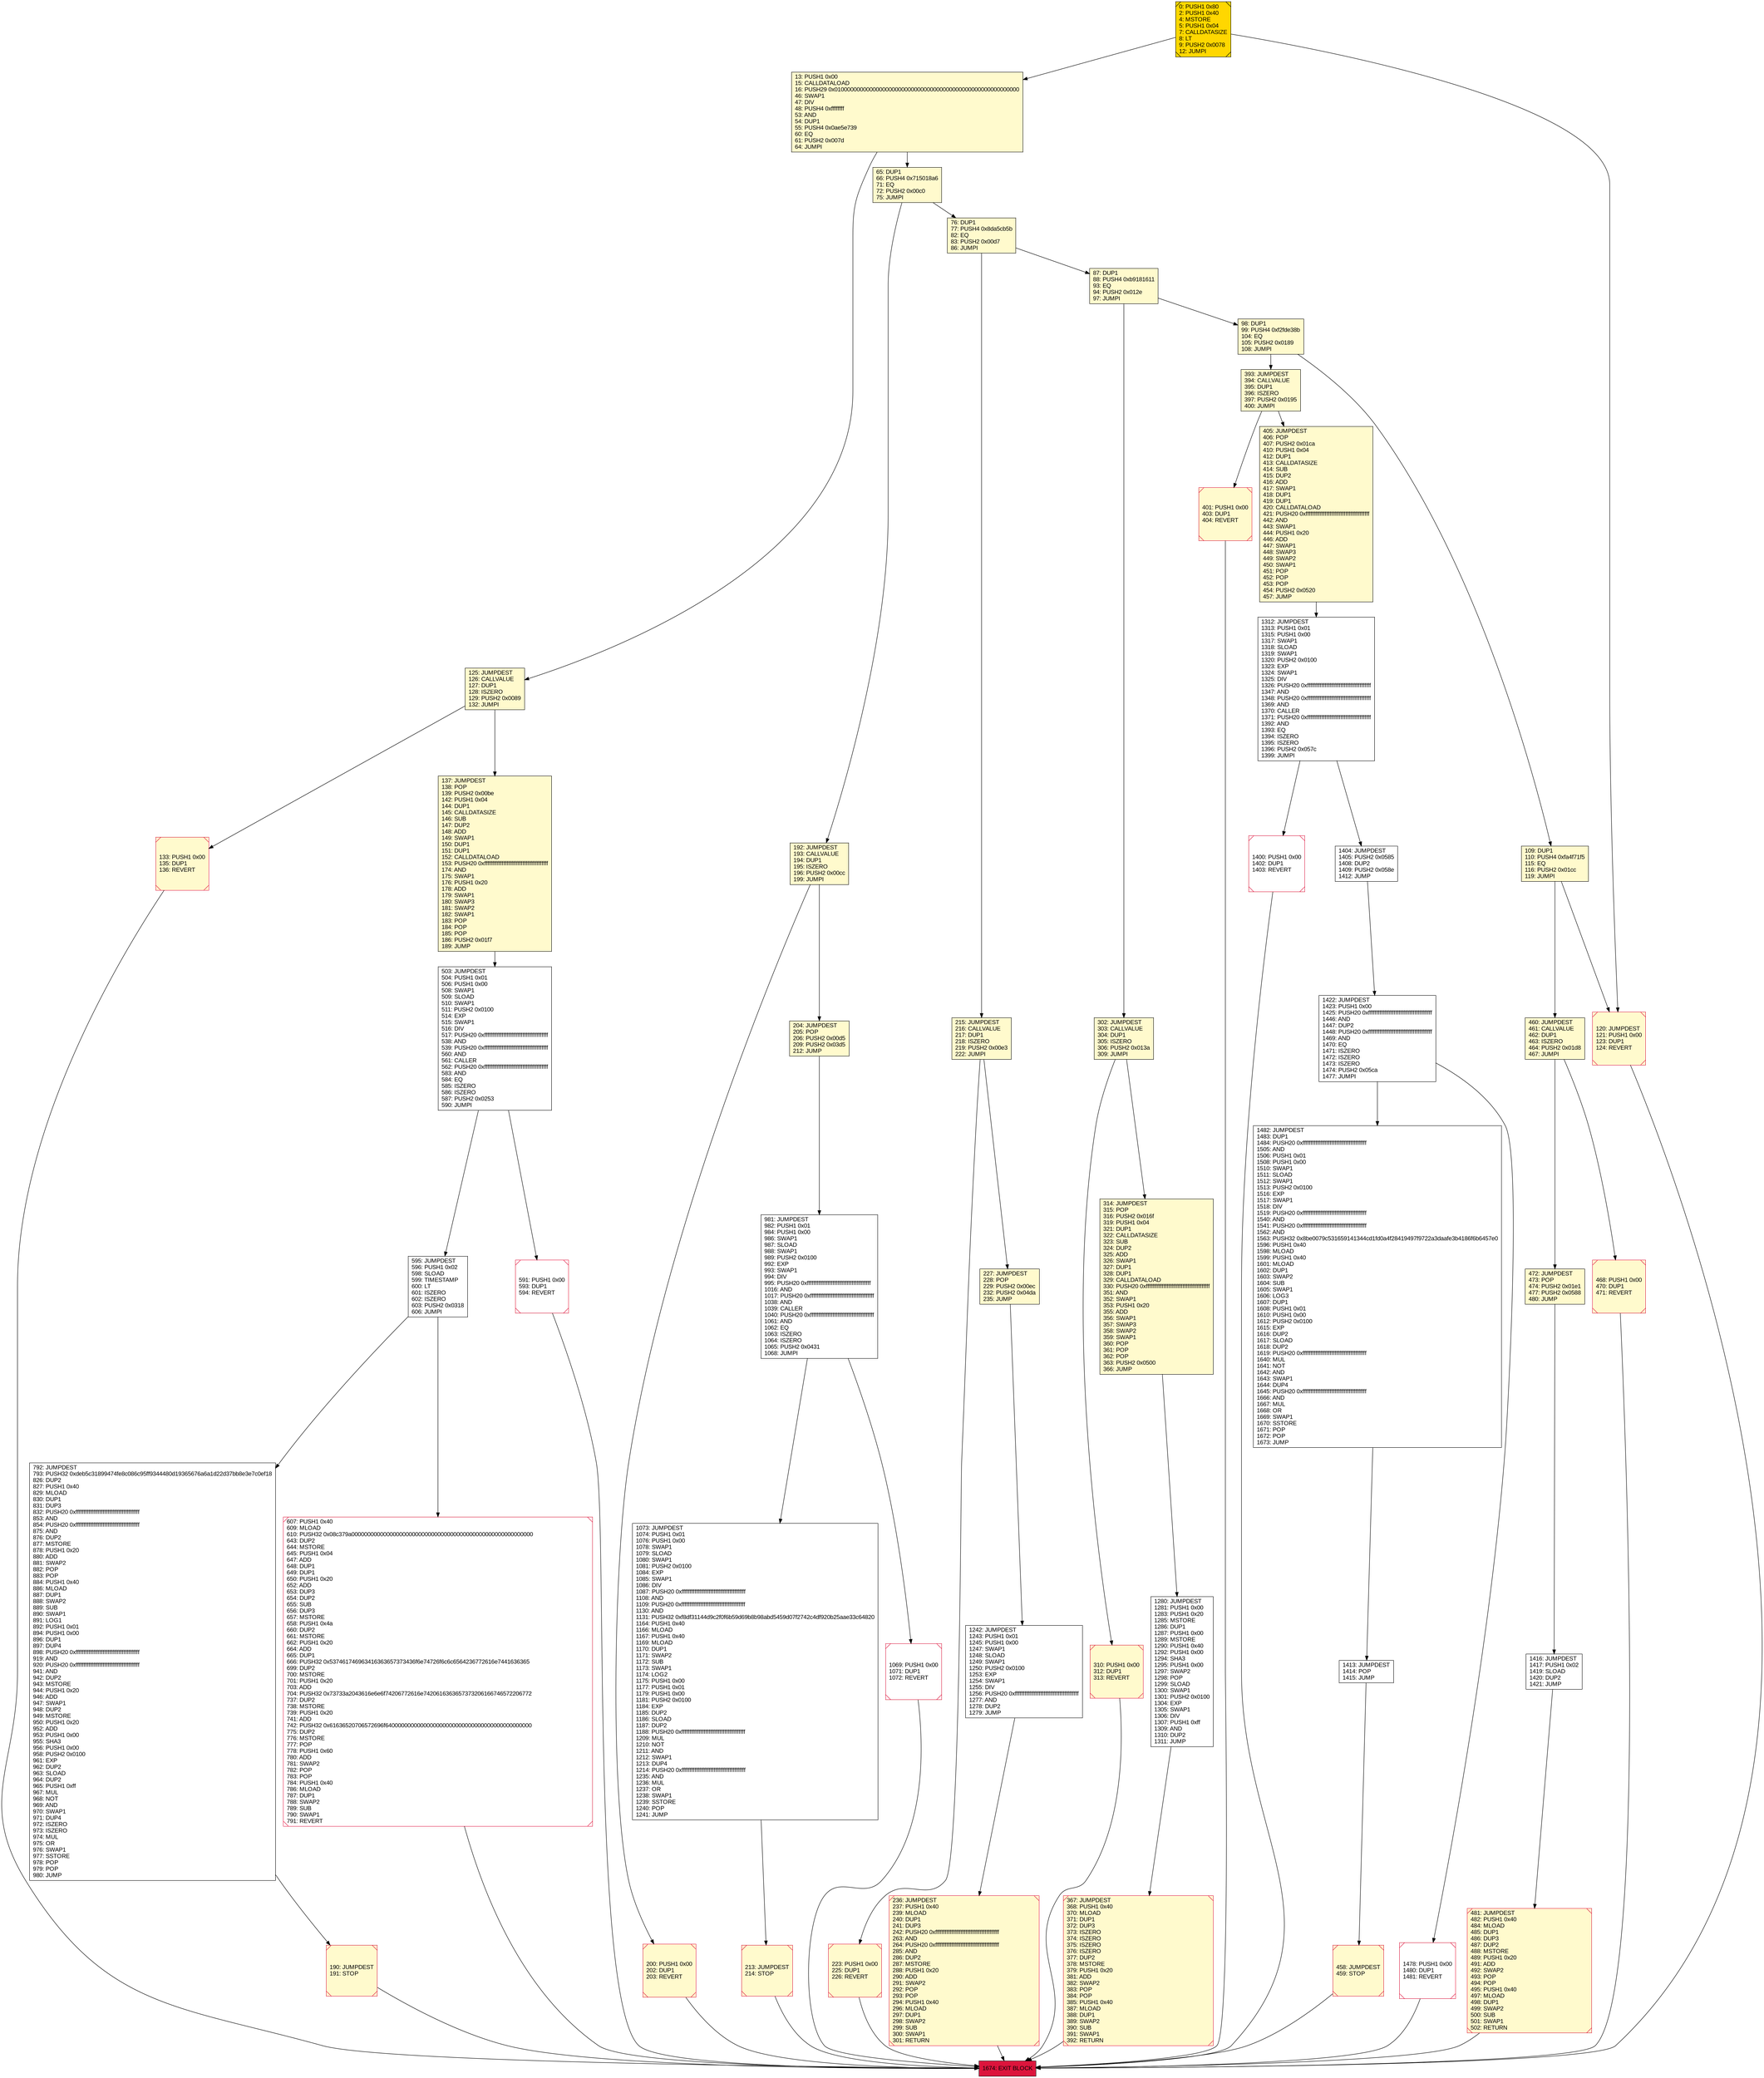 digraph G {
bgcolor=transparent rankdir=UD;
node [shape=box style=filled color=black fillcolor=white fontname=arial fontcolor=black];
792 [label="792: JUMPDEST\l793: PUSH32 0xdeb5c31899474fe8c086c95ff9344480d19365676a6a1d22d37bb8e3e7c0ef18\l826: DUP2\l827: PUSH1 0x40\l829: MLOAD\l830: DUP1\l831: DUP3\l832: PUSH20 0xffffffffffffffffffffffffffffffffffffffff\l853: AND\l854: PUSH20 0xffffffffffffffffffffffffffffffffffffffff\l875: AND\l876: DUP2\l877: MSTORE\l878: PUSH1 0x20\l880: ADD\l881: SWAP2\l882: POP\l883: POP\l884: PUSH1 0x40\l886: MLOAD\l887: DUP1\l888: SWAP2\l889: SUB\l890: SWAP1\l891: LOG1\l892: PUSH1 0x01\l894: PUSH1 0x00\l896: DUP1\l897: DUP4\l898: PUSH20 0xffffffffffffffffffffffffffffffffffffffff\l919: AND\l920: PUSH20 0xffffffffffffffffffffffffffffffffffffffff\l941: AND\l942: DUP2\l943: MSTORE\l944: PUSH1 0x20\l946: ADD\l947: SWAP1\l948: DUP2\l949: MSTORE\l950: PUSH1 0x20\l952: ADD\l953: PUSH1 0x00\l955: SHA3\l956: PUSH1 0x00\l958: PUSH2 0x0100\l961: EXP\l962: DUP2\l963: SLOAD\l964: DUP2\l965: PUSH1 0xff\l967: MUL\l968: NOT\l969: AND\l970: SWAP1\l971: DUP4\l972: ISZERO\l973: ISZERO\l974: MUL\l975: OR\l976: SWAP1\l977: SSTORE\l978: POP\l979: POP\l980: JUMP\l" ];
215 [label="215: JUMPDEST\l216: CALLVALUE\l217: DUP1\l218: ISZERO\l219: PUSH2 0x00e3\l222: JUMPI\l" fillcolor=lemonchiffon ];
192 [label="192: JUMPDEST\l193: CALLVALUE\l194: DUP1\l195: ISZERO\l196: PUSH2 0x00cc\l199: JUMPI\l" fillcolor=lemonchiffon ];
1280 [label="1280: JUMPDEST\l1281: PUSH1 0x00\l1283: PUSH1 0x20\l1285: MSTORE\l1286: DUP1\l1287: PUSH1 0x00\l1289: MSTORE\l1290: PUSH1 0x40\l1292: PUSH1 0x00\l1294: SHA3\l1295: PUSH1 0x00\l1297: SWAP2\l1298: POP\l1299: SLOAD\l1300: SWAP1\l1301: PUSH2 0x0100\l1304: EXP\l1305: SWAP1\l1306: DIV\l1307: PUSH1 0xff\l1309: AND\l1310: DUP2\l1311: JUMP\l" ];
1674 [label="1674: EXIT BLOCK\l" fillcolor=crimson ];
1069 [label="1069: PUSH1 0x00\l1071: DUP1\l1072: REVERT\l" shape=Msquare color=crimson ];
310 [label="310: PUSH1 0x00\l312: DUP1\l313: REVERT\l" fillcolor=lemonchiffon shape=Msquare color=crimson ];
405 [label="405: JUMPDEST\l406: POP\l407: PUSH2 0x01ca\l410: PUSH1 0x04\l412: DUP1\l413: CALLDATASIZE\l414: SUB\l415: DUP2\l416: ADD\l417: SWAP1\l418: DUP1\l419: DUP1\l420: CALLDATALOAD\l421: PUSH20 0xffffffffffffffffffffffffffffffffffffffff\l442: AND\l443: SWAP1\l444: PUSH1 0x20\l446: ADD\l447: SWAP1\l448: SWAP3\l449: SWAP2\l450: SWAP1\l451: POP\l452: POP\l453: POP\l454: PUSH2 0x0520\l457: JUMP\l" fillcolor=lemonchiffon ];
302 [label="302: JUMPDEST\l303: CALLVALUE\l304: DUP1\l305: ISZERO\l306: PUSH2 0x013a\l309: JUMPI\l" fillcolor=lemonchiffon ];
314 [label="314: JUMPDEST\l315: POP\l316: PUSH2 0x016f\l319: PUSH1 0x04\l321: DUP1\l322: CALLDATASIZE\l323: SUB\l324: DUP2\l325: ADD\l326: SWAP1\l327: DUP1\l328: DUP1\l329: CALLDATALOAD\l330: PUSH20 0xffffffffffffffffffffffffffffffffffffffff\l351: AND\l352: SWAP1\l353: PUSH1 0x20\l355: ADD\l356: SWAP1\l357: SWAP3\l358: SWAP2\l359: SWAP1\l360: POP\l361: POP\l362: POP\l363: PUSH2 0x0500\l366: JUMP\l" fillcolor=lemonchiffon ];
1413 [label="1413: JUMPDEST\l1414: POP\l1415: JUMP\l" ];
137 [label="137: JUMPDEST\l138: POP\l139: PUSH2 0x00be\l142: PUSH1 0x04\l144: DUP1\l145: CALLDATASIZE\l146: SUB\l147: DUP2\l148: ADD\l149: SWAP1\l150: DUP1\l151: DUP1\l152: CALLDATALOAD\l153: PUSH20 0xffffffffffffffffffffffffffffffffffffffff\l174: AND\l175: SWAP1\l176: PUSH1 0x20\l178: ADD\l179: SWAP1\l180: SWAP3\l181: SWAP2\l182: SWAP1\l183: POP\l184: POP\l185: POP\l186: PUSH2 0x01f7\l189: JUMP\l" fillcolor=lemonchiffon ];
133 [label="133: PUSH1 0x00\l135: DUP1\l136: REVERT\l" fillcolor=lemonchiffon shape=Msquare color=crimson ];
227 [label="227: JUMPDEST\l228: POP\l229: PUSH2 0x00ec\l232: PUSH2 0x04da\l235: JUMP\l" fillcolor=lemonchiffon ];
190 [label="190: JUMPDEST\l191: STOP\l" fillcolor=lemonchiffon shape=Msquare color=crimson ];
607 [label="607: PUSH1 0x40\l609: MLOAD\l610: PUSH32 0x08c379a000000000000000000000000000000000000000000000000000000000\l643: DUP2\l644: MSTORE\l645: PUSH1 0x04\l647: ADD\l648: DUP1\l649: DUP1\l650: PUSH1 0x20\l652: ADD\l653: DUP3\l654: DUP2\l655: SUB\l656: DUP3\l657: MSTORE\l658: PUSH1 0x4a\l660: DUP2\l661: MSTORE\l662: PUSH1 0x20\l664: ADD\l665: DUP1\l666: PUSH32 0x537461746963416363657373436f6e74726f6c6c6564236772616e7441636365\l699: DUP2\l700: MSTORE\l701: PUSH1 0x20\l703: ADD\l704: PUSH32 0x73733a2043616e6e6f74206772616e7420616363657373206166746572206772\l737: DUP2\l738: MSTORE\l739: PUSH1 0x20\l741: ADD\l742: PUSH32 0x61636520706572696f6400000000000000000000000000000000000000000000\l775: DUP2\l776: MSTORE\l777: POP\l778: PUSH1 0x60\l780: ADD\l781: SWAP2\l782: POP\l783: POP\l784: PUSH1 0x40\l786: MLOAD\l787: DUP1\l788: SWAP2\l789: SUB\l790: SWAP1\l791: REVERT\l" shape=Msquare color=crimson ];
401 [label="401: PUSH1 0x00\l403: DUP1\l404: REVERT\l" fillcolor=lemonchiffon shape=Msquare color=crimson ];
1073 [label="1073: JUMPDEST\l1074: PUSH1 0x01\l1076: PUSH1 0x00\l1078: SWAP1\l1079: SLOAD\l1080: SWAP1\l1081: PUSH2 0x0100\l1084: EXP\l1085: SWAP1\l1086: DIV\l1087: PUSH20 0xffffffffffffffffffffffffffffffffffffffff\l1108: AND\l1109: PUSH20 0xffffffffffffffffffffffffffffffffffffffff\l1130: AND\l1131: PUSH32 0xf8df31144d9c2f0f6b59d69b8b98abd5459d07f2742c4df920b25aae33c64820\l1164: PUSH1 0x40\l1166: MLOAD\l1167: PUSH1 0x40\l1169: MLOAD\l1170: DUP1\l1171: SWAP2\l1172: SUB\l1173: SWAP1\l1174: LOG2\l1175: PUSH1 0x00\l1177: PUSH1 0x01\l1179: PUSH1 0x00\l1181: PUSH2 0x0100\l1184: EXP\l1185: DUP2\l1186: SLOAD\l1187: DUP2\l1188: PUSH20 0xffffffffffffffffffffffffffffffffffffffff\l1209: MUL\l1210: NOT\l1211: AND\l1212: SWAP1\l1213: DUP4\l1214: PUSH20 0xffffffffffffffffffffffffffffffffffffffff\l1235: AND\l1236: MUL\l1237: OR\l1238: SWAP1\l1239: SSTORE\l1240: POP\l1241: JUMP\l" ];
125 [label="125: JUMPDEST\l126: CALLVALUE\l127: DUP1\l128: ISZERO\l129: PUSH2 0x0089\l132: JUMPI\l" fillcolor=lemonchiffon ];
0 [label="0: PUSH1 0x80\l2: PUSH1 0x40\l4: MSTORE\l5: PUSH1 0x04\l7: CALLDATASIZE\l8: LT\l9: PUSH2 0x0078\l12: JUMPI\l" fillcolor=lemonchiffon shape=Msquare fillcolor=gold ];
1482 [label="1482: JUMPDEST\l1483: DUP1\l1484: PUSH20 0xffffffffffffffffffffffffffffffffffffffff\l1505: AND\l1506: PUSH1 0x01\l1508: PUSH1 0x00\l1510: SWAP1\l1511: SLOAD\l1512: SWAP1\l1513: PUSH2 0x0100\l1516: EXP\l1517: SWAP1\l1518: DIV\l1519: PUSH20 0xffffffffffffffffffffffffffffffffffffffff\l1540: AND\l1541: PUSH20 0xffffffffffffffffffffffffffffffffffffffff\l1562: AND\l1563: PUSH32 0x8be0079c531659141344cd1fd0a4f28419497f9722a3daafe3b4186f6b6457e0\l1596: PUSH1 0x40\l1598: MLOAD\l1599: PUSH1 0x40\l1601: MLOAD\l1602: DUP1\l1603: SWAP2\l1604: SUB\l1605: SWAP1\l1606: LOG3\l1607: DUP1\l1608: PUSH1 0x01\l1610: PUSH1 0x00\l1612: PUSH2 0x0100\l1615: EXP\l1616: DUP2\l1617: SLOAD\l1618: DUP2\l1619: PUSH20 0xffffffffffffffffffffffffffffffffffffffff\l1640: MUL\l1641: NOT\l1642: AND\l1643: SWAP1\l1644: DUP4\l1645: PUSH20 0xffffffffffffffffffffffffffffffffffffffff\l1666: AND\l1667: MUL\l1668: OR\l1669: SWAP1\l1670: SSTORE\l1671: POP\l1672: POP\l1673: JUMP\l" ];
236 [label="236: JUMPDEST\l237: PUSH1 0x40\l239: MLOAD\l240: DUP1\l241: DUP3\l242: PUSH20 0xffffffffffffffffffffffffffffffffffffffff\l263: AND\l264: PUSH20 0xffffffffffffffffffffffffffffffffffffffff\l285: AND\l286: DUP2\l287: MSTORE\l288: PUSH1 0x20\l290: ADD\l291: SWAP2\l292: POP\l293: POP\l294: PUSH1 0x40\l296: MLOAD\l297: DUP1\l298: SWAP2\l299: SUB\l300: SWAP1\l301: RETURN\l" fillcolor=lemonchiffon shape=Msquare color=crimson ];
213 [label="213: JUMPDEST\l214: STOP\l" fillcolor=lemonchiffon shape=Msquare color=crimson ];
1242 [label="1242: JUMPDEST\l1243: PUSH1 0x01\l1245: PUSH1 0x00\l1247: SWAP1\l1248: SLOAD\l1249: SWAP1\l1250: PUSH2 0x0100\l1253: EXP\l1254: SWAP1\l1255: DIV\l1256: PUSH20 0xffffffffffffffffffffffffffffffffffffffff\l1277: AND\l1278: DUP2\l1279: JUMP\l" ];
87 [label="87: DUP1\l88: PUSH4 0xb9181611\l93: EQ\l94: PUSH2 0x012e\l97: JUMPI\l" fillcolor=lemonchiffon ];
65 [label="65: DUP1\l66: PUSH4 0x715018a6\l71: EQ\l72: PUSH2 0x00c0\l75: JUMPI\l" fillcolor=lemonchiffon ];
481 [label="481: JUMPDEST\l482: PUSH1 0x40\l484: MLOAD\l485: DUP1\l486: DUP3\l487: DUP2\l488: MSTORE\l489: PUSH1 0x20\l491: ADD\l492: SWAP2\l493: POP\l494: POP\l495: PUSH1 0x40\l497: MLOAD\l498: DUP1\l499: SWAP2\l500: SUB\l501: SWAP1\l502: RETURN\l" fillcolor=lemonchiffon shape=Msquare color=crimson ];
367 [label="367: JUMPDEST\l368: PUSH1 0x40\l370: MLOAD\l371: DUP1\l372: DUP3\l373: ISZERO\l374: ISZERO\l375: ISZERO\l376: ISZERO\l377: DUP2\l378: MSTORE\l379: PUSH1 0x20\l381: ADD\l382: SWAP2\l383: POP\l384: POP\l385: PUSH1 0x40\l387: MLOAD\l388: DUP1\l389: SWAP2\l390: SUB\l391: SWAP1\l392: RETURN\l" fillcolor=lemonchiffon shape=Msquare color=crimson ];
13 [label="13: PUSH1 0x00\l15: CALLDATALOAD\l16: PUSH29 0x0100000000000000000000000000000000000000000000000000000000\l46: SWAP1\l47: DIV\l48: PUSH4 0xffffffff\l53: AND\l54: DUP1\l55: PUSH4 0x0ae5e739\l60: EQ\l61: PUSH2 0x007d\l64: JUMPI\l" fillcolor=lemonchiffon ];
98 [label="98: DUP1\l99: PUSH4 0xf2fde38b\l104: EQ\l105: PUSH2 0x0189\l108: JUMPI\l" fillcolor=lemonchiffon ];
204 [label="204: JUMPDEST\l205: POP\l206: PUSH2 0x00d5\l209: PUSH2 0x03d5\l212: JUMP\l" fillcolor=lemonchiffon ];
1400 [label="1400: PUSH1 0x00\l1402: DUP1\l1403: REVERT\l" shape=Msquare color=crimson ];
458 [label="458: JUMPDEST\l459: STOP\l" fillcolor=lemonchiffon shape=Msquare color=crimson ];
76 [label="76: DUP1\l77: PUSH4 0x8da5cb5b\l82: EQ\l83: PUSH2 0x00d7\l86: JUMPI\l" fillcolor=lemonchiffon ];
1312 [label="1312: JUMPDEST\l1313: PUSH1 0x01\l1315: PUSH1 0x00\l1317: SWAP1\l1318: SLOAD\l1319: SWAP1\l1320: PUSH2 0x0100\l1323: EXP\l1324: SWAP1\l1325: DIV\l1326: PUSH20 0xffffffffffffffffffffffffffffffffffffffff\l1347: AND\l1348: PUSH20 0xffffffffffffffffffffffffffffffffffffffff\l1369: AND\l1370: CALLER\l1371: PUSH20 0xffffffffffffffffffffffffffffffffffffffff\l1392: AND\l1393: EQ\l1394: ISZERO\l1395: ISZERO\l1396: PUSH2 0x057c\l1399: JUMPI\l" ];
1478 [label="1478: PUSH1 0x00\l1480: DUP1\l1481: REVERT\l" shape=Msquare color=crimson ];
200 [label="200: PUSH1 0x00\l202: DUP1\l203: REVERT\l" fillcolor=lemonchiffon shape=Msquare color=crimson ];
591 [label="591: PUSH1 0x00\l593: DUP1\l594: REVERT\l" shape=Msquare color=crimson ];
393 [label="393: JUMPDEST\l394: CALLVALUE\l395: DUP1\l396: ISZERO\l397: PUSH2 0x0195\l400: JUMPI\l" fillcolor=lemonchiffon ];
981 [label="981: JUMPDEST\l982: PUSH1 0x01\l984: PUSH1 0x00\l986: SWAP1\l987: SLOAD\l988: SWAP1\l989: PUSH2 0x0100\l992: EXP\l993: SWAP1\l994: DIV\l995: PUSH20 0xffffffffffffffffffffffffffffffffffffffff\l1016: AND\l1017: PUSH20 0xffffffffffffffffffffffffffffffffffffffff\l1038: AND\l1039: CALLER\l1040: PUSH20 0xffffffffffffffffffffffffffffffffffffffff\l1061: AND\l1062: EQ\l1063: ISZERO\l1064: ISZERO\l1065: PUSH2 0x0431\l1068: JUMPI\l" ];
1416 [label="1416: JUMPDEST\l1417: PUSH1 0x02\l1419: SLOAD\l1420: DUP2\l1421: JUMP\l" ];
468 [label="468: PUSH1 0x00\l470: DUP1\l471: REVERT\l" fillcolor=lemonchiffon shape=Msquare color=crimson ];
1422 [label="1422: JUMPDEST\l1423: PUSH1 0x00\l1425: PUSH20 0xffffffffffffffffffffffffffffffffffffffff\l1446: AND\l1447: DUP2\l1448: PUSH20 0xffffffffffffffffffffffffffffffffffffffff\l1469: AND\l1470: EQ\l1471: ISZERO\l1472: ISZERO\l1473: ISZERO\l1474: PUSH2 0x05ca\l1477: JUMPI\l" ];
109 [label="109: DUP1\l110: PUSH4 0xfa4f71f5\l115: EQ\l116: PUSH2 0x01cc\l119: JUMPI\l" fillcolor=lemonchiffon ];
472 [label="472: JUMPDEST\l473: POP\l474: PUSH2 0x01e1\l477: PUSH2 0x0588\l480: JUMP\l" fillcolor=lemonchiffon ];
120 [label="120: JUMPDEST\l121: PUSH1 0x00\l123: DUP1\l124: REVERT\l" fillcolor=lemonchiffon shape=Msquare color=crimson ];
503 [label="503: JUMPDEST\l504: PUSH1 0x01\l506: PUSH1 0x00\l508: SWAP1\l509: SLOAD\l510: SWAP1\l511: PUSH2 0x0100\l514: EXP\l515: SWAP1\l516: DIV\l517: PUSH20 0xffffffffffffffffffffffffffffffffffffffff\l538: AND\l539: PUSH20 0xffffffffffffffffffffffffffffffffffffffff\l560: AND\l561: CALLER\l562: PUSH20 0xffffffffffffffffffffffffffffffffffffffff\l583: AND\l584: EQ\l585: ISZERO\l586: ISZERO\l587: PUSH2 0x0253\l590: JUMPI\l" ];
223 [label="223: PUSH1 0x00\l225: DUP1\l226: REVERT\l" fillcolor=lemonchiffon shape=Msquare color=crimson ];
595 [label="595: JUMPDEST\l596: PUSH1 0x02\l598: SLOAD\l599: TIMESTAMP\l600: LT\l601: ISZERO\l602: ISZERO\l603: PUSH2 0x0318\l606: JUMPI\l" ];
1404 [label="1404: JUMPDEST\l1405: PUSH2 0x0585\l1408: DUP2\l1409: PUSH2 0x058e\l1412: JUMP\l" ];
460 [label="460: JUMPDEST\l461: CALLVALUE\l462: DUP1\l463: ISZERO\l464: PUSH2 0x01d8\l467: JUMPI\l" fillcolor=lemonchiffon ];
302 -> 314;
460 -> 472;
503 -> 595;
109 -> 120;
13 -> 65;
1069 -> 1674;
109 -> 460;
472 -> 1416;
1404 -> 1422;
460 -> 468;
1422 -> 1478;
87 -> 98;
503 -> 591;
1312 -> 1404;
1482 -> 1413;
125 -> 137;
125 -> 133;
310 -> 1674;
98 -> 109;
190 -> 1674;
607 -> 1674;
314 -> 1280;
1416 -> 481;
98 -> 393;
204 -> 981;
215 -> 227;
792 -> 190;
133 -> 1674;
76 -> 87;
236 -> 1674;
65 -> 76;
302 -> 310;
401 -> 1674;
1312 -> 1400;
393 -> 401;
981 -> 1073;
0 -> 120;
213 -> 1674;
1422 -> 1482;
595 -> 607;
1400 -> 1674;
65 -> 192;
458 -> 1674;
1280 -> 367;
481 -> 1674;
367 -> 1674;
137 -> 503;
192 -> 204;
200 -> 1674;
591 -> 1674;
76 -> 215;
393 -> 405;
87 -> 302;
13 -> 125;
1478 -> 1674;
0 -> 13;
192 -> 200;
227 -> 1242;
223 -> 1674;
120 -> 1674;
1073 -> 213;
1242 -> 236;
1413 -> 458;
215 -> 223;
981 -> 1069;
405 -> 1312;
468 -> 1674;
595 -> 792;
}